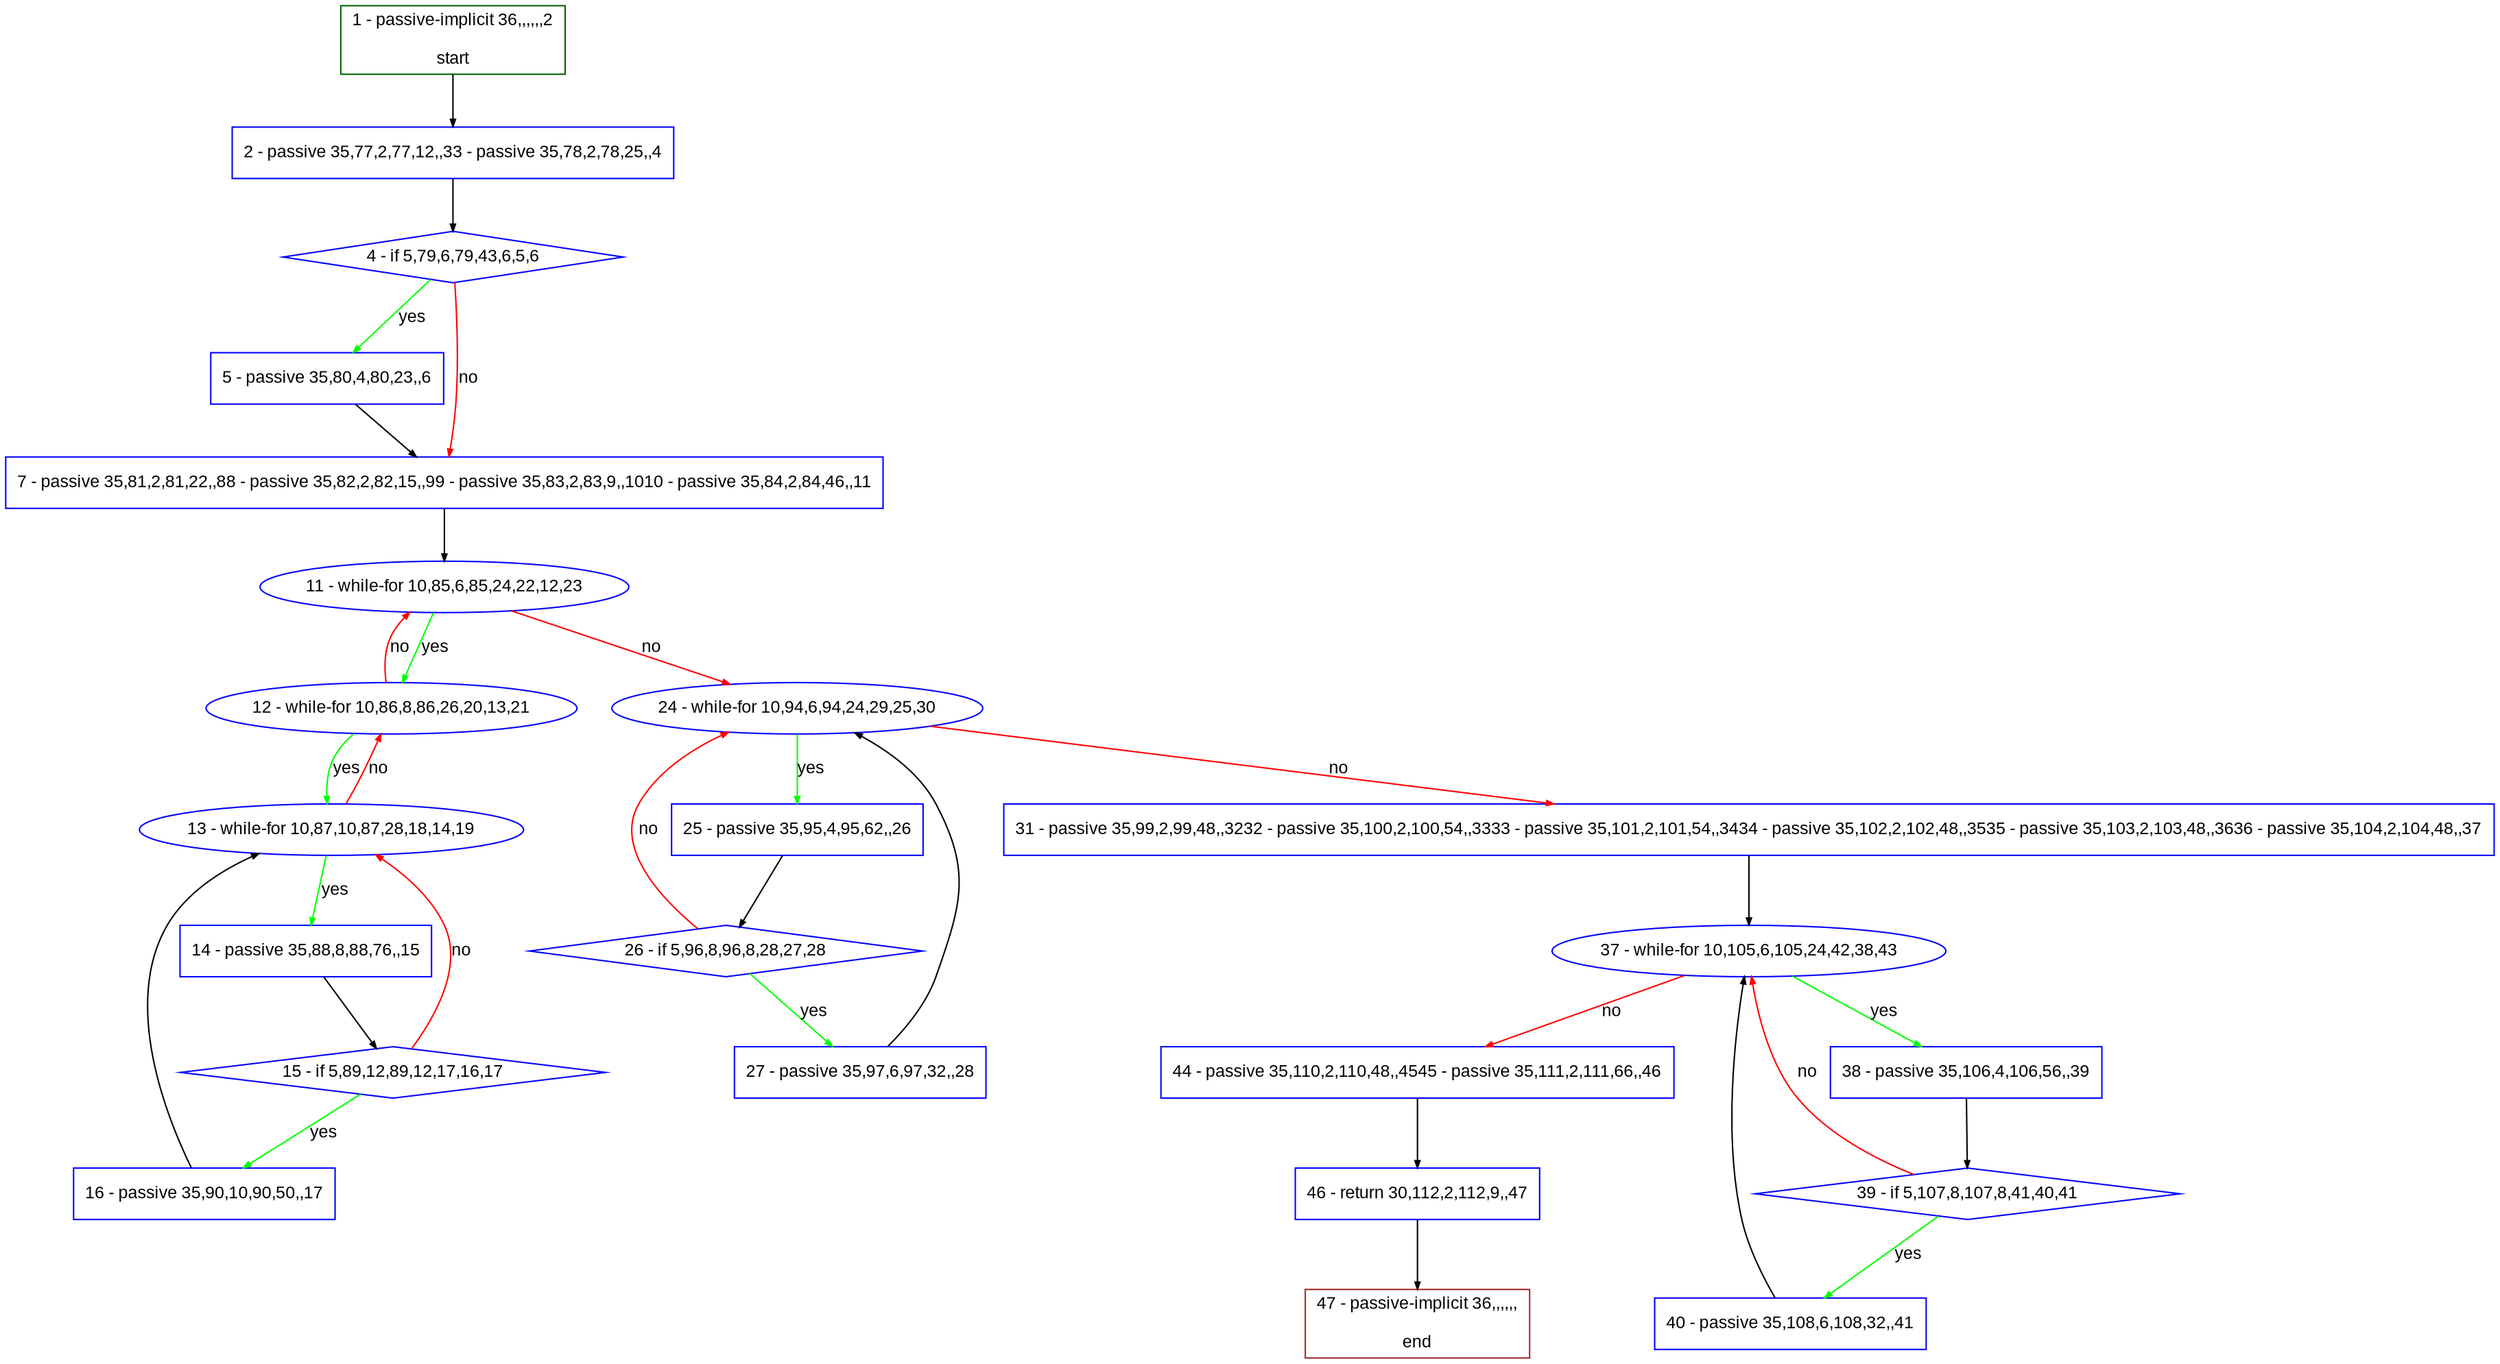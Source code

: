 digraph "" {
  graph [pack="true", label="", fontsize="12", packmode="clust", fontname="Arial", fillcolor="#FFFFCC", bgcolor="white", style="rounded,filled", compound="true"];
  node [node_initialized="no", label="", color="grey", fontsize="12", fillcolor="white", fontname="Arial", style="filled", shape="rectangle", compound="true", fixedsize="false"];
  edge [fontcolor="black", arrowhead="normal", arrowtail="none", arrowsize="0.5", ltail="", label="", color="black", fontsize="12", lhead="", fontname="Arial", dir="forward", compound="true"];
  __N1 [label="2 - passive 35,77,2,77,12,,33 - passive 35,78,2,78,25,,4", color="#0000ff", fillcolor="#ffffff", style="filled", shape="box"];
  __N2 [label="1 - passive-implicit 36,,,,,,2\n\nstart", color="#006400", fillcolor="#ffffff", style="filled", shape="box"];
  __N3 [label="4 - if 5,79,6,79,43,6,5,6", color="#0000ff", fillcolor="#ffffff", style="filled", shape="diamond"];
  __N4 [label="5 - passive 35,80,4,80,23,,6", color="#0000ff", fillcolor="#ffffff", style="filled", shape="box"];
  __N5 [label="7 - passive 35,81,2,81,22,,88 - passive 35,82,2,82,15,,99 - passive 35,83,2,83,9,,1010 - passive 35,84,2,84,46,,11", color="#0000ff", fillcolor="#ffffff", style="filled", shape="box"];
  __N6 [label="11 - while-for 10,85,6,85,24,22,12,23", color="#0000ff", fillcolor="#ffffff", style="filled", shape="oval"];
  __N7 [label="12 - while-for 10,86,8,86,26,20,13,21", color="#0000ff", fillcolor="#ffffff", style="filled", shape="oval"];
  __N8 [label="24 - while-for 10,94,6,94,24,29,25,30", color="#0000ff", fillcolor="#ffffff", style="filled", shape="oval"];
  __N9 [label="13 - while-for 10,87,10,87,28,18,14,19", color="#0000ff", fillcolor="#ffffff", style="filled", shape="oval"];
  __N10 [label="14 - passive 35,88,8,88,76,,15", color="#0000ff", fillcolor="#ffffff", style="filled", shape="box"];
  __N11 [label="15 - if 5,89,12,89,12,17,16,17", color="#0000ff", fillcolor="#ffffff", style="filled", shape="diamond"];
  __N12 [label="16 - passive 35,90,10,90,50,,17", color="#0000ff", fillcolor="#ffffff", style="filled", shape="box"];
  __N13 [label="25 - passive 35,95,4,95,62,,26", color="#0000ff", fillcolor="#ffffff", style="filled", shape="box"];
  __N14 [label="31 - passive 35,99,2,99,48,,3232 - passive 35,100,2,100,54,,3333 - passive 35,101,2,101,54,,3434 - passive 35,102,2,102,48,,3535 - passive 35,103,2,103,48,,3636 - passive 35,104,2,104,48,,37", color="#0000ff", fillcolor="#ffffff", style="filled", shape="box"];
  __N15 [label="26 - if 5,96,8,96,8,28,27,28", color="#0000ff", fillcolor="#ffffff", style="filled", shape="diamond"];
  __N16 [label="27 - passive 35,97,6,97,32,,28", color="#0000ff", fillcolor="#ffffff", style="filled", shape="box"];
  __N17 [label="37 - while-for 10,105,6,105,24,42,38,43", color="#0000ff", fillcolor="#ffffff", style="filled", shape="oval"];
  __N18 [label="38 - passive 35,106,4,106,56,,39", color="#0000ff", fillcolor="#ffffff", style="filled", shape="box"];
  __N19 [label="44 - passive 35,110,2,110,48,,4545 - passive 35,111,2,111,66,,46", color="#0000ff", fillcolor="#ffffff", style="filled", shape="box"];
  __N20 [label="39 - if 5,107,8,107,8,41,40,41", color="#0000ff", fillcolor="#ffffff", style="filled", shape="diamond"];
  __N21 [label="40 - passive 35,108,6,108,32,,41", color="#0000ff", fillcolor="#ffffff", style="filled", shape="box"];
  __N22 [label="46 - return 30,112,2,112,9,,47", color="#0000ff", fillcolor="#ffffff", style="filled", shape="box"];
  __N23 [label="47 - passive-implicit 36,,,,,,\n\nend", color="#a52a2a", fillcolor="#ffffff", style="filled", shape="box"];
  __N2 -> __N1 [arrowhead="normal", arrowtail="none", color="#000000", label="", dir="forward"];
  __N1 -> __N3 [arrowhead="normal", arrowtail="none", color="#000000", label="", dir="forward"];
  __N3 -> __N4 [arrowhead="normal", arrowtail="none", color="#00ff00", label="yes", dir="forward"];
  __N3 -> __N5 [arrowhead="normal", arrowtail="none", color="#ff0000", label="no", dir="forward"];
  __N4 -> __N5 [arrowhead="normal", arrowtail="none", color="#000000", label="", dir="forward"];
  __N5 -> __N6 [arrowhead="normal", arrowtail="none", color="#000000", label="", dir="forward"];
  __N6 -> __N7 [arrowhead="normal", arrowtail="none", color="#00ff00", label="yes", dir="forward"];
  __N7 -> __N6 [arrowhead="normal", arrowtail="none", color="#ff0000", label="no", dir="forward"];
  __N6 -> __N8 [arrowhead="normal", arrowtail="none", color="#ff0000", label="no", dir="forward"];
  __N7 -> __N9 [arrowhead="normal", arrowtail="none", color="#00ff00", label="yes", dir="forward"];
  __N9 -> __N7 [arrowhead="normal", arrowtail="none", color="#ff0000", label="no", dir="forward"];
  __N9 -> __N10 [arrowhead="normal", arrowtail="none", color="#00ff00", label="yes", dir="forward"];
  __N10 -> __N11 [arrowhead="normal", arrowtail="none", color="#000000", label="", dir="forward"];
  __N11 -> __N9 [arrowhead="normal", arrowtail="none", color="#ff0000", label="no", dir="forward"];
  __N11 -> __N12 [arrowhead="normal", arrowtail="none", color="#00ff00", label="yes", dir="forward"];
  __N12 -> __N9 [arrowhead="normal", arrowtail="none", color="#000000", label="", dir="forward"];
  __N8 -> __N13 [arrowhead="normal", arrowtail="none", color="#00ff00", label="yes", dir="forward"];
  __N8 -> __N14 [arrowhead="normal", arrowtail="none", color="#ff0000", label="no", dir="forward"];
  __N13 -> __N15 [arrowhead="normal", arrowtail="none", color="#000000", label="", dir="forward"];
  __N15 -> __N8 [arrowhead="normal", arrowtail="none", color="#ff0000", label="no", dir="forward"];
  __N15 -> __N16 [arrowhead="normal", arrowtail="none", color="#00ff00", label="yes", dir="forward"];
  __N16 -> __N8 [arrowhead="normal", arrowtail="none", color="#000000", label="", dir="forward"];
  __N14 -> __N17 [arrowhead="normal", arrowtail="none", color="#000000", label="", dir="forward"];
  __N17 -> __N18 [arrowhead="normal", arrowtail="none", color="#00ff00", label="yes", dir="forward"];
  __N17 -> __N19 [arrowhead="normal", arrowtail="none", color="#ff0000", label="no", dir="forward"];
  __N18 -> __N20 [arrowhead="normal", arrowtail="none", color="#000000", label="", dir="forward"];
  __N20 -> __N17 [arrowhead="normal", arrowtail="none", color="#ff0000", label="no", dir="forward"];
  __N20 -> __N21 [arrowhead="normal", arrowtail="none", color="#00ff00", label="yes", dir="forward"];
  __N21 -> __N17 [arrowhead="normal", arrowtail="none", color="#000000", label="", dir="forward"];
  __N19 -> __N22 [arrowhead="normal", arrowtail="none", color="#000000", label="", dir="forward"];
  __N22 -> __N23 [arrowhead="normal", arrowtail="none", color="#000000", label="", dir="forward"];
}
